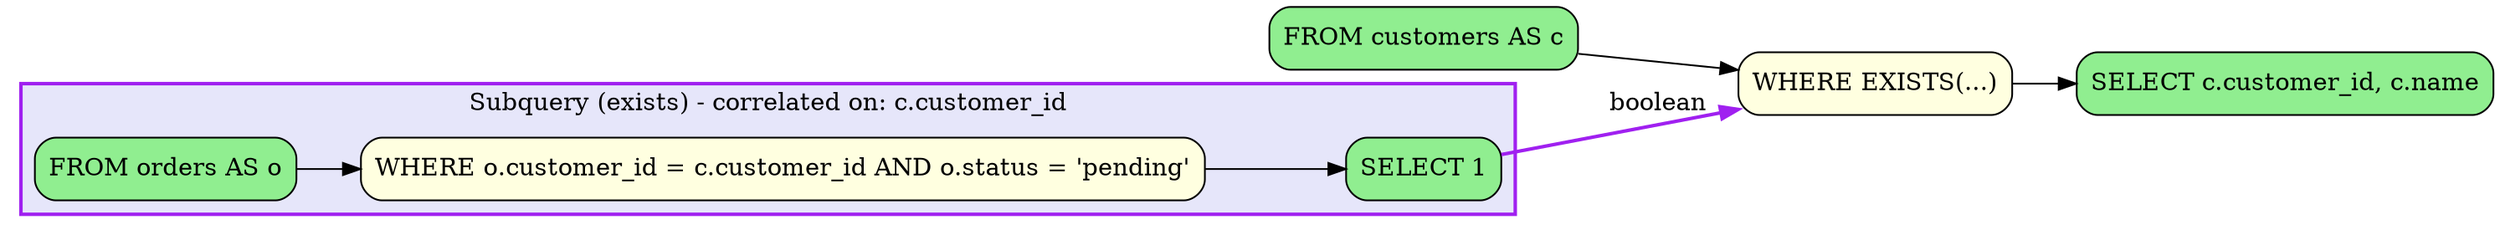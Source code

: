 digraph sqloflow {
  rankdir=LR;
  node [shape=box, style=rounded];

  // Node definitions
  node_0 [label="FROM customers AS c", fillcolor=lightgreen, style="filled,rounded"];
  node_3 [label="SELECT c.customer_id, c.name", fillcolor=lightgreen, style="filled,rounded"];
  node_1 [label="WHERE EXISTS(...)", fillcolor=lightyellow, style="filled,rounded"];

  // Subquery 1
  subgraph cluster_node_2 {
    label="Subquery (exists) - correlated on: c.customer_id";
    style=filled;
    fillcolor=lavender;
    color=purple;
    penwidth=2;
    subq_2_node_0 [label="FROM orders AS o", fillcolor=lightgreen, style="filled,rounded"];
    subq_2_node_1 [label="WHERE o.customer_id = c.customer_id AND o.status = 'pending'", fillcolor=lightyellow, style="filled,rounded"];
    subq_2_node_2 [label="SELECT 1", fillcolor=lightgreen, style="filled,rounded"];
    subq_2_node_0 -> subq_2_node_1 [color=black];
    subq_2_node_1 -> subq_2_node_2 [color=black];
  }
  subq_2_node_2 -> node_1 [color=purple, style=bold, label="boolean"];

  // Edges
  node_0 -> node_1 [color=black];
  node_1 -> node_3 [color=black];
}